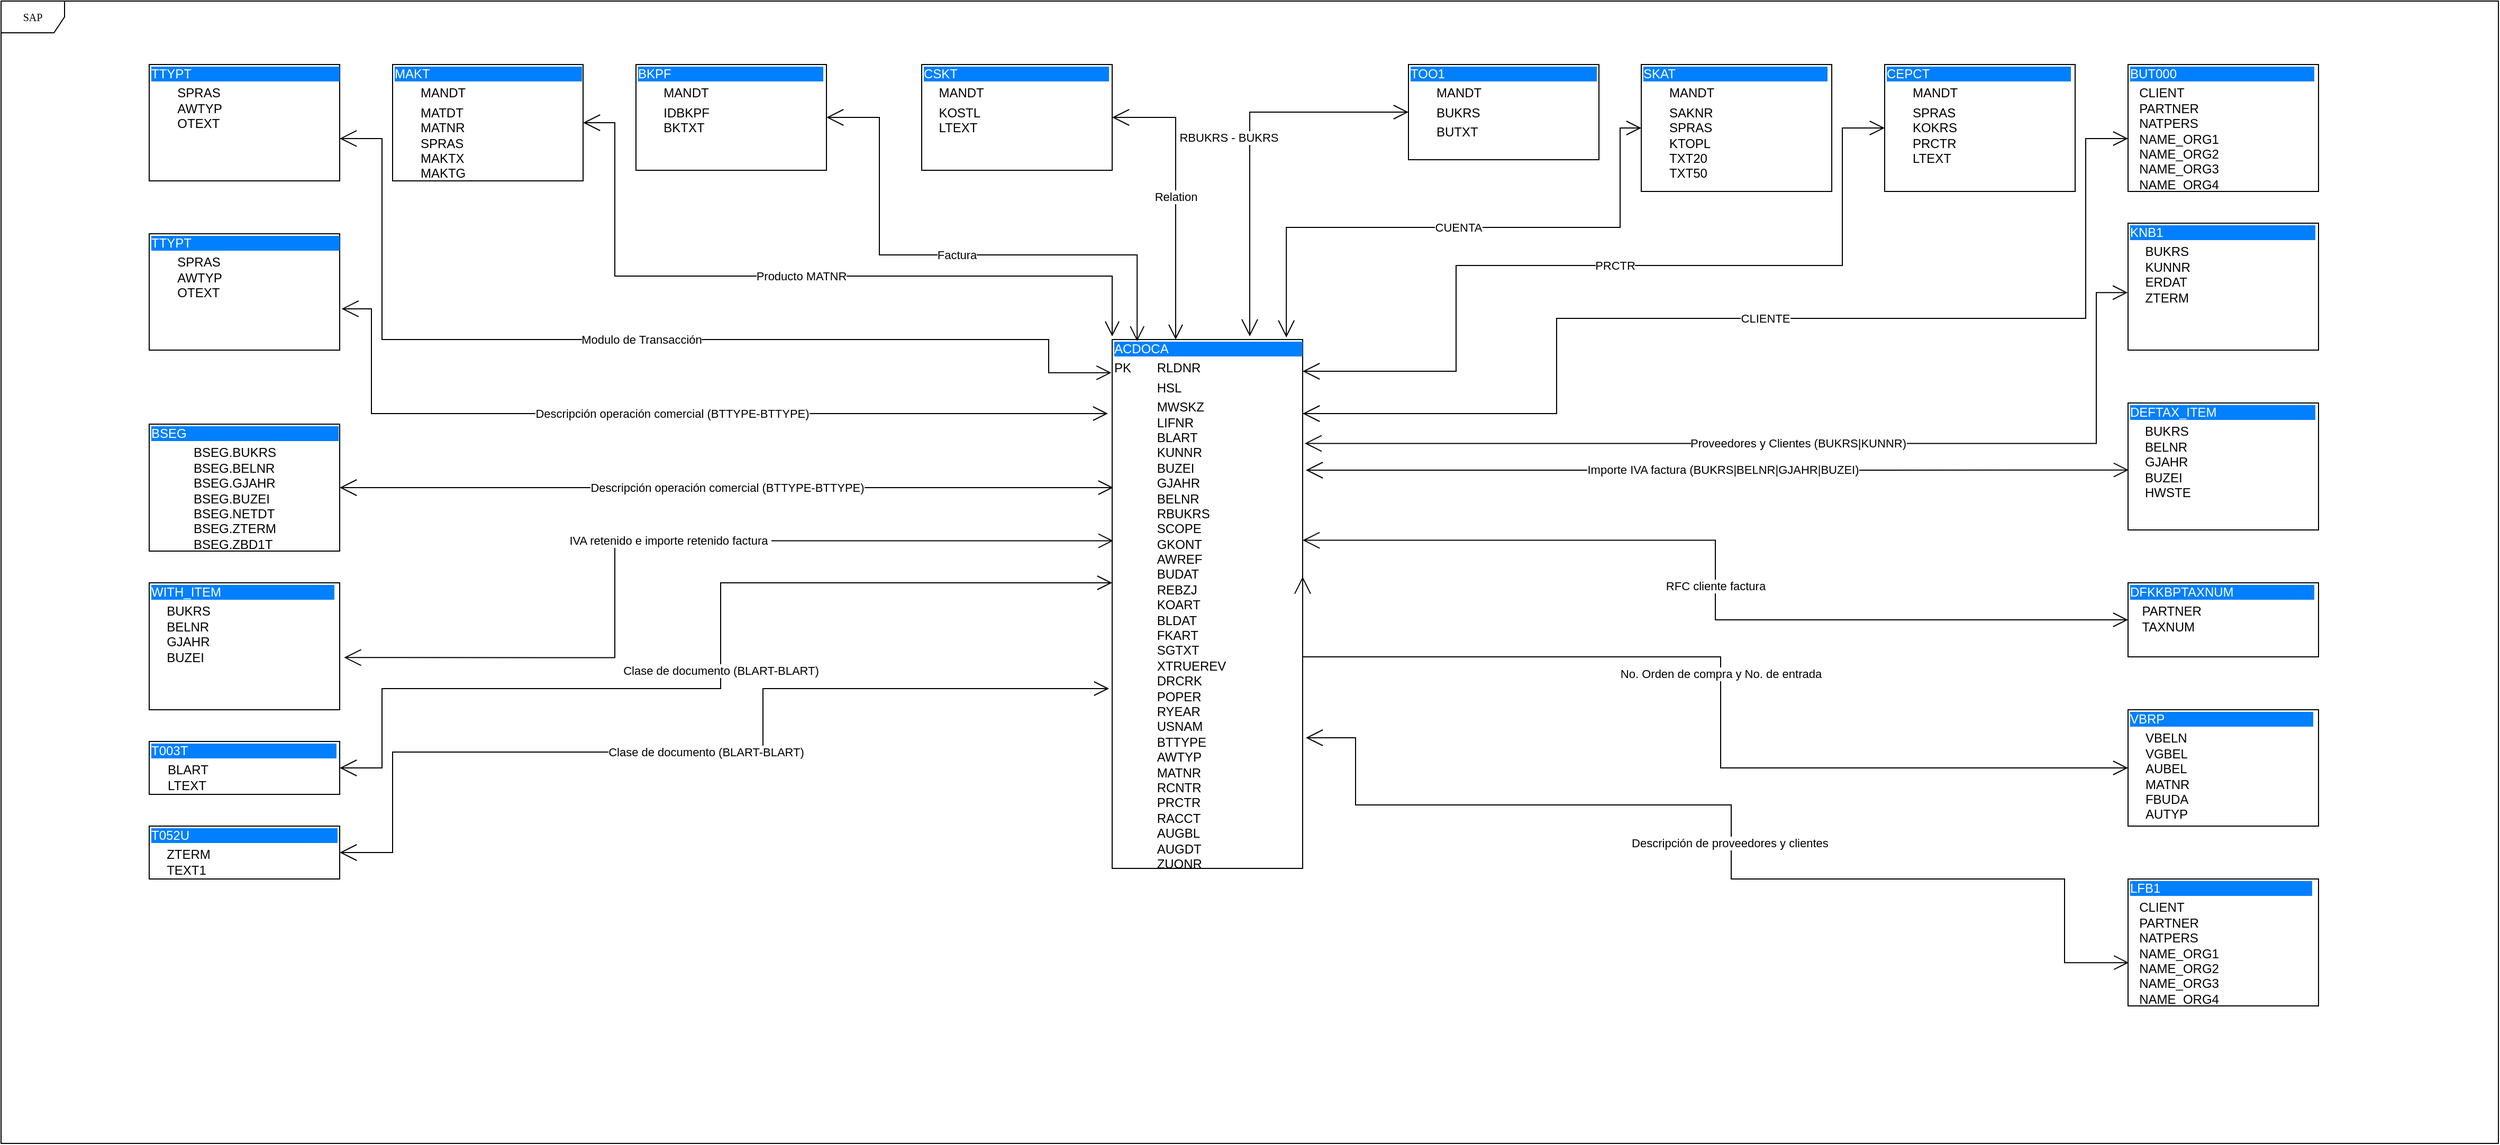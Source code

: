 <mxfile version="20.5.3" type="github">
  <diagram name="DataModel" id="c4acf3e9-155e-7222-9cf6-157b1a14988f">
    <mxGraphModel dx="2075" dy="1559" grid="1" gridSize="10" guides="1" tooltips="1" connect="1" arrows="1" fold="1" page="1" pageScale="1" pageWidth="850" pageHeight="1100" background="none" math="0" shadow="0">
      <root>
        <mxCell id="0" />
        <mxCell id="1" parent="0" />
        <mxCell id="17acba5748e5396b-1" value="SAP" style="shape=umlFrame;whiteSpace=wrap;html=1;rounded=0;shadow=0;comic=0;labelBackgroundColor=none;strokeWidth=1;fontFamily=Verdana;fontSize=10;align=center;" parent="1" vertex="1">
          <mxGeometry x="-200" y="-10" width="2360" height="1080" as="geometry" />
        </mxCell>
        <mxCell id="70_RNMiI3BBhmXLgI5Te-1" value="&lt;div style=&quot;box-sizing: border-box; width: 100%; background-image: initial; background-position: initial; background-size: initial; background-repeat: initial; background-attachment: initial; background-origin: initial; background-clip: initial; padding: 2px;&quot;&gt;&lt;span style=&quot;background-color: rgb(0, 127, 255);&quot;&gt;&lt;font color=&quot;#ffffff&quot;&gt;ACDOCA&amp;nbsp;&lt;/font&gt; &amp;nbsp; &amp;nbsp; &amp;nbsp; &amp;nbsp; &amp;nbsp; &amp;nbsp; &amp;nbsp; &amp;nbsp; &amp;nbsp; &amp;nbsp; &amp;nbsp; &amp;nbsp; &amp;nbsp; &amp;nbsp; &amp;nbsp; &amp;nbsp; &amp;nbsp; &amp;nbsp;&amp;nbsp;&lt;/span&gt;&lt;/div&gt;&lt;table style=&quot;width:100%;font-size:1em;&quot; cellpadding=&quot;2&quot; cellspacing=&quot;0&quot;&gt;&lt;tbody&gt;&lt;tr&gt;&lt;td&gt;PK&lt;/td&gt;&lt;td&gt;RLDNR&lt;/td&gt;&lt;/tr&gt;&lt;tr&gt;&lt;td&gt;&lt;/td&gt;&lt;td&gt;HSL&lt;/td&gt;&lt;/tr&gt;&lt;tr&gt;&lt;td&gt;&lt;/td&gt;&lt;td&gt;MWSKZ&lt;br&gt;LIFNR&lt;br&gt;BLART&lt;br&gt;KUNNR&lt;br&gt;BUZEI&lt;br&gt;GJAHR&lt;br&gt;BELNR&lt;br&gt;RBUKRS&lt;br&gt;SCOPE&lt;br&gt;GKONT&lt;br&gt;AWREF&lt;br&gt;BUDAT&lt;br&gt;REBZJ&lt;br&gt;KOART&lt;br&gt;BLDAT&lt;br&gt;FKART&lt;br&gt;SGTXT&lt;br&gt;XTRUEREV&lt;br&gt;DRCRK&lt;br&gt;POPER&lt;br&gt;RYEAR&lt;br&gt;USNAM&lt;br&gt;BTTYPE&lt;br&gt;AWTYP&lt;br&gt;MATNR&lt;br&gt;RCNTR&lt;br&gt;PRCTR&lt;br&gt;RACCT&lt;br&gt;AUGBL&lt;br&gt;AUGDT&lt;br&gt;ZUONR&lt;br&gt;&lt;br&gt;&lt;br&gt;&lt;/td&gt;&lt;/tr&gt;&lt;/tbody&gt;&lt;/table&gt;" style="verticalAlign=top;align=left;overflow=fill;html=1;perimeterSpacing=3;glass=0;imageAspect=1;noLabel=0;backgroundOutline=0;" parent="1" vertex="1">
          <mxGeometry x="850" y="310" width="180" height="500" as="geometry" />
        </mxCell>
        <mxCell id="lS6jVRLg9FXB_DxY2pdo-7" value="&lt;div style=&quot;box-sizing: border-box; width: 100%; background-image: initial; background-position: initial; background-size: initial; background-repeat: initial; background-attachment: initial; background-origin: initial; background-clip: initial; padding: 2px;&quot;&gt;&lt;font style=&quot;background-color: rgb(0, 127, 255);&quot; color=&quot;#ffffff&quot;&gt;TOO1&amp;nbsp; &amp;nbsp; &amp;nbsp; &amp;nbsp; &amp;nbsp; &amp;nbsp; &amp;nbsp; &amp;nbsp; &amp;nbsp; &amp;nbsp; &amp;nbsp; &amp;nbsp; &amp;nbsp; &amp;nbsp; &amp;nbsp; &amp;nbsp; &amp;nbsp; &amp;nbsp; &amp;nbsp; &amp;nbsp; &amp;nbsp; &amp;nbsp;&lt;/font&gt;&lt;/div&gt;&lt;table style=&quot;width:100%;font-size:1em;&quot; cellpadding=&quot;2&quot; cellspacing=&quot;0&quot;&gt;&lt;tbody&gt;&lt;tr&gt;&lt;td&gt;&lt;br&gt;&lt;/td&gt;&lt;td&gt;MANDT&lt;/td&gt;&lt;/tr&gt;&lt;tr&gt;&lt;td&gt;&lt;span style=&quot;white-space: pre;&quot;&gt; &lt;/span&gt;&lt;br&gt;&lt;/td&gt;&lt;td&gt;BUKRS&lt;/td&gt;&lt;/tr&gt;&lt;tr&gt;&lt;td&gt;&lt;/td&gt;&lt;td&gt;BUTXT&lt;/td&gt;&lt;/tr&gt;&lt;/tbody&gt;&lt;/table&gt;" style="verticalAlign=top;align=left;overflow=fill;html=1;" parent="1" vertex="1">
          <mxGeometry x="1130" y="50" width="180" height="90" as="geometry" />
        </mxCell>
        <mxCell id="lS6jVRLg9FXB_DxY2pdo-9" value="RBUKRS - BUKRS" style="endArrow=open;html=1;endSize=12;startArrow=open;startSize=14;startFill=0;edgeStyle=orthogonalEdgeStyle;rounded=0;entryX=0;entryY=0.5;entryDx=0;entryDy=0;" parent="1" target="lS6jVRLg9FXB_DxY2pdo-7" edge="1" source="70_RNMiI3BBhmXLgI5Te-1">
          <mxGeometry x="0.04" y="20" relative="1" as="geometry">
            <mxPoint x="1000" y="270" as="sourcePoint" />
            <mxPoint x="1160" y="270" as="targetPoint" />
            <Array as="points">
              <mxPoint x="980" y="95" />
            </Array>
            <mxPoint as="offset" />
          </mxGeometry>
        </mxCell>
        <mxCell id="2_QPEHUpGbX-dK58taye-1" value="&lt;div style=&quot;box-sizing: border-box; width: 100%; background-image: initial; background-position: initial; background-size: initial; background-repeat: initial; background-attachment: initial; background-origin: initial; background-clip: initial; padding: 2px;&quot;&gt;&lt;font style=&quot;background-color: rgb(0, 127, 255);&quot; color=&quot;#ffffff&quot;&gt;SKAT&amp;nbsp; &amp;nbsp; &amp;nbsp; &amp;nbsp; &amp;nbsp; &amp;nbsp; &amp;nbsp; &amp;nbsp; &amp;nbsp; &amp;nbsp; &amp;nbsp; &amp;nbsp; &amp;nbsp; &amp;nbsp; &amp;nbsp; &amp;nbsp; &amp;nbsp; &amp;nbsp; &amp;nbsp; &amp;nbsp; &amp;nbsp; &amp;nbsp;&lt;/font&gt;&lt;/div&gt;&lt;table style=&quot;width:100%;font-size:1em;&quot; cellpadding=&quot;2&quot; cellspacing=&quot;0&quot;&gt;&lt;tbody&gt;&lt;tr&gt;&lt;td&gt;&lt;br&gt;&lt;/td&gt;&lt;td&gt;MANDT&lt;/td&gt;&lt;/tr&gt;&lt;tr&gt;&lt;td&gt;&lt;span style=&quot;white-space: pre;&quot;&gt; &lt;/span&gt;&lt;br&gt;&lt;/td&gt;&lt;td&gt;SAKNR&lt;br&gt;SPRAS&lt;br&gt;KTOPL&lt;br&gt;TXT20&lt;br&gt;TXT50&lt;/td&gt;&lt;/tr&gt;&lt;tr&gt;&lt;td&gt;&lt;/td&gt;&lt;td&gt;&lt;br&gt;&lt;/td&gt;&lt;/tr&gt;&lt;/tbody&gt;&lt;/table&gt;" style="verticalAlign=top;align=left;overflow=fill;html=1;" vertex="1" parent="1">
          <mxGeometry x="1350" y="50" width="180" height="120" as="geometry" />
        </mxCell>
        <mxCell id="2_QPEHUpGbX-dK58taye-3" value="CUENTA" style="endArrow=open;html=1;endSize=12;startArrow=open;startSize=14;startFill=0;edgeStyle=orthogonalEdgeStyle;rounded=0;entryX=0;entryY=0.5;entryDx=0;entryDy=0;exitX=0.901;exitY=0.002;exitDx=0;exitDy=0;exitPerimeter=0;" edge="1" parent="1" source="70_RNMiI3BBhmXLgI5Te-1" target="2_QPEHUpGbX-dK58taye-1">
          <mxGeometry relative="1" as="geometry">
            <mxPoint x="1000" y="325" as="sourcePoint" />
            <mxPoint x="1270" y="250" as="targetPoint" />
            <Array as="points">
              <mxPoint x="1015" y="204" />
              <mxPoint x="1330" y="204" />
              <mxPoint x="1330" y="110" />
            </Array>
          </mxGeometry>
        </mxCell>
        <mxCell id="2_QPEHUpGbX-dK58taye-5" value="&lt;div style=&quot;box-sizing: border-box; width: 100%; background-image: initial; background-position: initial; background-size: initial; background-repeat: initial; background-attachment: initial; background-origin: initial; background-clip: initial; padding: 2px;&quot;&gt;&lt;font style=&quot;background-color: rgb(0, 127, 255);&quot; color=&quot;#ffffff&quot;&gt;CEPCT&amp;nbsp; &amp;nbsp; &amp;nbsp; &amp;nbsp; &amp;nbsp; &amp;nbsp; &amp;nbsp; &amp;nbsp; &amp;nbsp; &amp;nbsp; &amp;nbsp; &amp;nbsp; &amp;nbsp; &amp;nbsp; &amp;nbsp; &amp;nbsp; &amp;nbsp; &amp;nbsp; &amp;nbsp; &amp;nbsp;&amp;nbsp;&lt;/font&gt;&lt;/div&gt;&lt;table style=&quot;width:100%;font-size:1em;&quot; cellpadding=&quot;2&quot; cellspacing=&quot;0&quot;&gt;&lt;tbody&gt;&lt;tr&gt;&lt;td&gt;&lt;br&gt;&lt;/td&gt;&lt;td&gt;MANDT&lt;/td&gt;&lt;/tr&gt;&lt;tr&gt;&lt;td&gt;&lt;span style=&quot;white-space: pre;&quot;&gt; &lt;/span&gt;&lt;br&gt;&lt;/td&gt;&lt;td&gt;SPRAS&lt;br&gt;KOKRS&lt;br&gt;PRCTR&lt;br&gt;LTEXT&lt;br&gt;&lt;br&gt;&lt;/td&gt;&lt;/tr&gt;&lt;/tbody&gt;&lt;/table&gt;" style="verticalAlign=top;align=left;overflow=fill;html=1;" vertex="1" parent="1">
          <mxGeometry x="1580" y="50" width="180" height="120" as="geometry" />
        </mxCell>
        <mxCell id="2_QPEHUpGbX-dK58taye-7" value="PRCTR" style="endArrow=open;html=1;endSize=12;startArrow=open;startSize=14;startFill=0;edgeStyle=orthogonalEdgeStyle;rounded=0;entryX=0;entryY=0.5;entryDx=0;entryDy=0;" edge="1" parent="1" target="2_QPEHUpGbX-dK58taye-5">
          <mxGeometry x="0.013" relative="1" as="geometry">
            <mxPoint x="1030" y="340" as="sourcePoint" />
            <mxPoint x="1360" y="140" as="targetPoint" />
            <Array as="points">
              <mxPoint x="1175" y="340" />
              <mxPoint x="1175" y="240" />
              <mxPoint x="1540" y="240" />
              <mxPoint x="1540" y="110" />
            </Array>
            <mxPoint as="offset" />
          </mxGeometry>
        </mxCell>
        <mxCell id="2_QPEHUpGbX-dK58taye-8" value="&lt;div style=&quot;box-sizing: border-box; width: 100%; background-image: initial; background-position: initial; background-size: initial; background-repeat: initial; background-attachment: initial; background-origin: initial; background-clip: initial; padding: 2px;&quot;&gt;&lt;font style=&quot;background-color: rgb(0, 127, 255);&quot; color=&quot;#ffffff&quot;&gt;CSKT&amp;nbsp; &amp;nbsp; &amp;nbsp; &amp;nbsp; &amp;nbsp; &amp;nbsp; &amp;nbsp; &amp;nbsp; &amp;nbsp; &amp;nbsp; &amp;nbsp; &amp;nbsp; &amp;nbsp; &amp;nbsp; &amp;nbsp; &amp;nbsp; &amp;nbsp; &amp;nbsp; &amp;nbsp; &amp;nbsp; &amp;nbsp; &amp;nbsp;&lt;/font&gt;&lt;/div&gt;&lt;table style=&quot;width:100%;font-size:1em;&quot; cellpadding=&quot;2&quot; cellspacing=&quot;0&quot;&gt;&lt;tbody&gt;&lt;tr&gt;&lt;td&gt;&lt;br&gt;&lt;/td&gt;&lt;td&gt;MANDT&lt;/td&gt;&lt;/tr&gt;&lt;tr&gt;&lt;td&gt;&lt;span style=&quot;&quot;&gt; &lt;/span&gt;&lt;br&gt;&lt;/td&gt;&lt;td&gt;KOSTL&lt;br&gt;LTEXT&lt;/td&gt;&lt;/tr&gt;&lt;tr&gt;&lt;td&gt;&lt;/td&gt;&lt;td&gt;&lt;br&gt;&lt;/td&gt;&lt;/tr&gt;&lt;/tbody&gt;&lt;/table&gt;" style="verticalAlign=top;align=left;overflow=fill;html=1;" vertex="1" parent="1">
          <mxGeometry x="670" y="50" width="180" height="100" as="geometry" />
        </mxCell>
        <mxCell id="2_QPEHUpGbX-dK58taye-9" value="&lt;div style=&quot;box-sizing: border-box; width: 100%; background-image: initial; background-position: initial; background-size: initial; background-repeat: initial; background-attachment: initial; background-origin: initial; background-clip: initial; padding: 2px;&quot;&gt;&lt;font style=&quot;background-color: rgb(0, 127, 255);&quot; color=&quot;#ffffff&quot;&gt;BKPF&amp;nbsp; &amp;nbsp; &amp;nbsp; &amp;nbsp; &amp;nbsp; &amp;nbsp; &amp;nbsp; &amp;nbsp; &amp;nbsp; &amp;nbsp; &amp;nbsp; &amp;nbsp; &amp;nbsp; &amp;nbsp; &amp;nbsp; &amp;nbsp; &amp;nbsp; &amp;nbsp; &amp;nbsp; &amp;nbsp; &amp;nbsp; &amp;nbsp;&lt;/font&gt;&lt;/div&gt;&lt;table style=&quot;width:100%;font-size:1em;&quot; cellpadding=&quot;2&quot; cellspacing=&quot;0&quot;&gt;&lt;tbody&gt;&lt;tr&gt;&lt;td&gt;&lt;br&gt;&lt;/td&gt;&lt;td&gt;MANDT&lt;/td&gt;&lt;/tr&gt;&lt;tr&gt;&lt;td&gt;&lt;span style=&quot;white-space: pre;&quot;&gt; &lt;/span&gt;&lt;br&gt;&lt;/td&gt;&lt;td&gt;IDBKPF&lt;br&gt;BKTXT&lt;br&gt;&lt;br&gt;&lt;/td&gt;&lt;/tr&gt;&lt;/tbody&gt;&lt;/table&gt;" style="verticalAlign=top;align=left;overflow=fill;html=1;" vertex="1" parent="1">
          <mxGeometry x="400" y="50" width="180" height="100" as="geometry" />
        </mxCell>
        <mxCell id="2_QPEHUpGbX-dK58taye-10" value="&lt;div style=&quot;box-sizing: border-box; width: 100%; background-image: initial; background-position: initial; background-size: initial; background-repeat: initial; background-attachment: initial; background-origin: initial; background-clip: initial; padding: 2px;&quot;&gt;&lt;font style=&quot;background-color: rgb(0, 127, 255);&quot; color=&quot;#ffffff&quot;&gt;MAKT&amp;nbsp; &amp;nbsp; &amp;nbsp; &amp;nbsp; &amp;nbsp; &amp;nbsp; &amp;nbsp; &amp;nbsp; &amp;nbsp; &amp;nbsp; &amp;nbsp; &amp;nbsp; &amp;nbsp; &amp;nbsp; &amp;nbsp; &amp;nbsp; &amp;nbsp; &amp;nbsp; &amp;nbsp; &amp;nbsp; &amp;nbsp; &amp;nbsp;&lt;/font&gt;&lt;/div&gt;&lt;table style=&quot;width:100%;font-size:1em;&quot; cellpadding=&quot;2&quot; cellspacing=&quot;0&quot;&gt;&lt;tbody&gt;&lt;tr&gt;&lt;td&gt;&lt;br&gt;&lt;/td&gt;&lt;td&gt;MANDT&lt;/td&gt;&lt;/tr&gt;&lt;tr&gt;&lt;td&gt;&lt;span style=&quot;white-space: pre;&quot;&gt; &lt;/span&gt;&lt;br&gt;&lt;/td&gt;&lt;td&gt;MATDT&lt;br&gt;MATNR&lt;br&gt;SPRAS&lt;br&gt;MAKTX&lt;br&gt;MAKTG&lt;br&gt;&lt;br&gt;&lt;/td&gt;&lt;/tr&gt;&lt;/tbody&gt;&lt;/table&gt;" style="verticalAlign=top;align=left;overflow=fill;html=1;" vertex="1" parent="1">
          <mxGeometry x="170" y="50" width="180" height="110" as="geometry" />
        </mxCell>
        <mxCell id="2_QPEHUpGbX-dK58taye-15" value="Relation" style="endArrow=open;html=1;endSize=12;startArrow=open;startSize=14;startFill=0;edgeStyle=orthogonalEdgeStyle;rounded=0;labelBackgroundColor=default;strokeColor=default;fontFamily=Helvetica;fontSize=11;fontColor=default;shape=connector;exitX=1;exitY=0.5;exitDx=0;exitDy=0;" edge="1" parent="1" source="2_QPEHUpGbX-dK58taye-8">
          <mxGeometry relative="1" as="geometry">
            <mxPoint x="690" y="170" as="sourcePoint" />
            <mxPoint x="910" y="310" as="targetPoint" />
            <Array as="points">
              <mxPoint x="910" y="100" />
              <mxPoint x="910" y="307" />
            </Array>
          </mxGeometry>
        </mxCell>
        <mxCell id="2_QPEHUpGbX-dK58taye-17" value="" style="edgeLabel;resizable=0;html=1;align=right;verticalAlign=top;strokeColor=default;fontFamily=Helvetica;fontSize=11;fontColor=default;fillColor=default;" connectable="0" vertex="1" parent="2_QPEHUpGbX-dK58taye-15">
          <mxGeometry x="1" relative="1" as="geometry" />
        </mxCell>
        <mxCell id="2_QPEHUpGbX-dK58taye-18" value="Factura" style="endArrow=open;html=1;endSize=12;startArrow=open;startSize=14;startFill=0;edgeStyle=orthogonalEdgeStyle;rounded=0;labelBackgroundColor=default;strokeColor=default;fontFamily=Helvetica;fontSize=11;fontColor=default;shape=connector;exitX=1;exitY=0.5;exitDx=0;exitDy=0;entryX=0.143;entryY=0.009;entryDx=0;entryDy=0;entryPerimeter=0;" edge="1" parent="1" source="2_QPEHUpGbX-dK58taye-9" target="70_RNMiI3BBhmXLgI5Te-1">
          <mxGeometry relative="1" as="geometry">
            <mxPoint x="860" y="110" as="sourcePoint" />
            <mxPoint x="920" y="320" as="targetPoint" />
            <Array as="points">
              <mxPoint x="630" y="100" />
              <mxPoint x="630" y="230" />
              <mxPoint x="874" y="230" />
            </Array>
          </mxGeometry>
        </mxCell>
        <mxCell id="2_QPEHUpGbX-dK58taye-19" value="" style="edgeLabel;resizable=0;html=1;align=right;verticalAlign=top;strokeColor=default;fontFamily=Helvetica;fontSize=11;fontColor=default;fillColor=default;" connectable="0" vertex="1" parent="2_QPEHUpGbX-dK58taye-18">
          <mxGeometry x="1" relative="1" as="geometry" />
        </mxCell>
        <mxCell id="2_QPEHUpGbX-dK58taye-20" value="Producto MATNR" style="endArrow=open;html=1;endSize=12;startArrow=open;startSize=14;startFill=0;edgeStyle=orthogonalEdgeStyle;rounded=0;labelBackgroundColor=default;strokeColor=default;fontFamily=Helvetica;fontSize=11;fontColor=default;shape=connector;exitX=1;exitY=0.5;exitDx=0;exitDy=0;" edge="1" parent="1" source="2_QPEHUpGbX-dK58taye-10" target="70_RNMiI3BBhmXLgI5Te-1">
          <mxGeometry relative="1" as="geometry">
            <mxPoint x="590" y="110" as="sourcePoint" />
            <mxPoint x="883.598" y="321.554" as="targetPoint" />
            <Array as="points">
              <mxPoint x="380" y="105" />
              <mxPoint x="380" y="250" />
              <mxPoint x="850" y="250" />
            </Array>
          </mxGeometry>
        </mxCell>
        <mxCell id="2_QPEHUpGbX-dK58taye-21" value="" style="edgeLabel;resizable=0;html=1;align=right;verticalAlign=top;strokeColor=default;fontFamily=Helvetica;fontSize=11;fontColor=default;fillColor=default;" connectable="0" vertex="1" parent="2_QPEHUpGbX-dK58taye-20">
          <mxGeometry x="1" relative="1" as="geometry" />
        </mxCell>
        <mxCell id="2_QPEHUpGbX-dK58taye-22" value="&lt;div style=&quot;box-sizing: border-box; width: 100%; background-image: initial; background-position: initial; background-size: initial; background-repeat: initial; background-attachment: initial; background-origin: initial; background-clip: initial; padding: 2px;&quot;&gt;&lt;font style=&quot;background-color: rgb(0, 127, 255);&quot; color=&quot;#ffffff&quot;&gt;TTYPT&amp;nbsp; &amp;nbsp; &amp;nbsp; &amp;nbsp; &amp;nbsp; &amp;nbsp; &amp;nbsp; &amp;nbsp; &amp;nbsp; &amp;nbsp; &amp;nbsp; &amp;nbsp; &amp;nbsp; &amp;nbsp; &amp;nbsp; &amp;nbsp; &amp;nbsp; &amp;nbsp; &amp;nbsp; &amp;nbsp; &amp;nbsp; &amp;nbsp;&lt;/font&gt;&lt;/div&gt;&lt;table style=&quot;width:100%;font-size:1em;&quot; cellpadding=&quot;2&quot; cellspacing=&quot;0&quot;&gt;&lt;tbody&gt;&lt;tr&gt;&lt;td&gt;&lt;br&gt;&lt;/td&gt;&lt;td&gt;SPRAS&lt;br&gt;AWTYP&lt;br&gt;OTEXT&lt;/td&gt;&lt;/tr&gt;&lt;tr&gt;&lt;td&gt;&lt;span style=&quot;white-space: pre;&quot;&gt; &lt;/span&gt;&lt;br&gt;&lt;/td&gt;&lt;td&gt;&lt;br&gt;&lt;/td&gt;&lt;/tr&gt;&lt;/tbody&gt;&lt;/table&gt;" style="verticalAlign=top;align=left;overflow=fill;html=1;" vertex="1" parent="1">
          <mxGeometry x="-60" y="50" width="180" height="110" as="geometry" />
        </mxCell>
        <mxCell id="2_QPEHUpGbX-dK58taye-23" value="Modulo de Transacción" style="endArrow=open;html=1;endSize=12;startArrow=open;startSize=14;startFill=0;edgeStyle=orthogonalEdgeStyle;rounded=0;labelBackgroundColor=default;strokeColor=default;fontFamily=Helvetica;fontSize=11;fontColor=default;shape=connector;exitX=1;exitY=0.636;exitDx=0;exitDy=0;exitPerimeter=0;entryX=0.012;entryY=0.068;entryDx=0;entryDy=0;entryPerimeter=0;" edge="1" parent="1" source="2_QPEHUpGbX-dK58taye-22" target="70_RNMiI3BBhmXLgI5Te-1">
          <mxGeometry relative="1" as="geometry">
            <mxPoint x="360" y="115" as="sourcePoint" />
            <mxPoint x="860.091" y="317" as="targetPoint" />
            <Array as="points">
              <mxPoint x="160" y="120" />
              <mxPoint x="160" y="310" />
              <mxPoint x="790" y="310" />
              <mxPoint x="790" y="341" />
            </Array>
          </mxGeometry>
        </mxCell>
        <mxCell id="2_QPEHUpGbX-dK58taye-24" value="" style="edgeLabel;resizable=0;html=1;align=right;verticalAlign=top;strokeColor=default;fontFamily=Helvetica;fontSize=11;fontColor=default;fillColor=default;" connectable="0" vertex="1" parent="2_QPEHUpGbX-dK58taye-23">
          <mxGeometry x="1" relative="1" as="geometry" />
        </mxCell>
        <mxCell id="2_QPEHUpGbX-dK58taye-25" value="&lt;div style=&quot;box-sizing: border-box; width: 100%; background-image: initial; background-position: initial; background-size: initial; background-repeat: initial; background-attachment: initial; background-origin: initial; background-clip: initial; padding: 2px;&quot;&gt;&lt;font style=&quot;background-color: rgb(0, 127, 255);&quot; color=&quot;#ffffff&quot;&gt;BUT000&amp;nbsp; &amp;nbsp; &amp;nbsp; &amp;nbsp; &amp;nbsp; &amp;nbsp; &amp;nbsp; &amp;nbsp; &amp;nbsp; &amp;nbsp; &amp;nbsp; &amp;nbsp; &amp;nbsp; &amp;nbsp; &amp;nbsp; &amp;nbsp; &amp;nbsp; &amp;nbsp; &amp;nbsp; &amp;nbsp;&lt;/font&gt;&lt;/div&gt;&lt;table style=&quot;width:100%;font-size:1em;&quot; cellpadding=&quot;2&quot; cellspacing=&quot;0&quot;&gt;&lt;tbody&gt;&lt;tr&gt;&lt;td&gt;&lt;br&gt;&lt;/td&gt;&lt;td&gt;CLIENT&lt;br&gt;PARTNER&lt;br&gt;NATPERS&lt;br&gt;NAME_ORG1&lt;br&gt;NAME_ORG2&lt;br&gt;NAME_ORG3&lt;br&gt;NAME_ORG4&lt;/td&gt;&lt;/tr&gt;&lt;tr&gt;&lt;td&gt;&lt;/td&gt;&lt;td&gt;&lt;br&gt;&lt;br&gt;&lt;/td&gt;&lt;/tr&gt;&lt;/tbody&gt;&lt;/table&gt;" style="verticalAlign=top;align=left;overflow=fill;html=1;" vertex="1" parent="1">
          <mxGeometry x="1810" y="50" width="180" height="120" as="geometry" />
        </mxCell>
        <mxCell id="2_QPEHUpGbX-dK58taye-26" value="CLIENTE" style="endArrow=open;html=1;endSize=12;startArrow=open;startSize=14;startFill=0;edgeStyle=orthogonalEdgeStyle;rounded=0;" edge="1" parent="1" target="2_QPEHUpGbX-dK58taye-25">
          <mxGeometry x="0.013" relative="1" as="geometry">
            <mxPoint x="1030" y="380" as="sourcePoint" />
            <mxPoint x="1590" y="120" as="targetPoint" />
            <Array as="points">
              <mxPoint x="1270" y="380" />
              <mxPoint x="1270" y="290" />
              <mxPoint x="1770" y="290" />
              <mxPoint x="1770" y="120" />
            </Array>
            <mxPoint as="offset" />
          </mxGeometry>
        </mxCell>
        <mxCell id="2_QPEHUpGbX-dK58taye-27" value="&lt;div style=&quot;box-sizing: border-box; width: 100%; background-image: initial; background-position: initial; background-size: initial; background-repeat: initial; background-attachment: initial; background-origin: initial; background-clip: initial; padding: 2px;&quot;&gt;&lt;font style=&quot;background-color: rgb(0, 127, 255);&quot; color=&quot;#ffffff&quot;&gt;TTYPT&amp;nbsp; &amp;nbsp; &amp;nbsp; &amp;nbsp; &amp;nbsp; &amp;nbsp; &amp;nbsp; &amp;nbsp; &amp;nbsp; &amp;nbsp; &amp;nbsp; &amp;nbsp; &amp;nbsp; &amp;nbsp; &amp;nbsp; &amp;nbsp; &amp;nbsp; &amp;nbsp; &amp;nbsp; &amp;nbsp; &amp;nbsp; &amp;nbsp;&lt;/font&gt;&lt;/div&gt;&lt;table style=&quot;width:100%;font-size:1em;&quot; cellpadding=&quot;2&quot; cellspacing=&quot;0&quot;&gt;&lt;tbody&gt;&lt;tr&gt;&lt;td&gt;&lt;br&gt;&lt;/td&gt;&lt;td&gt;SPRAS&lt;br&gt;AWTYP&lt;br&gt;OTEXT&lt;/td&gt;&lt;/tr&gt;&lt;tr&gt;&lt;td&gt;&lt;span style=&quot;white-space: pre;&quot;&gt; &lt;/span&gt;&lt;br&gt;&lt;/td&gt;&lt;td&gt;&lt;br&gt;&lt;/td&gt;&lt;/tr&gt;&lt;/tbody&gt;&lt;/table&gt;" style="verticalAlign=top;align=left;overflow=fill;html=1;" vertex="1" parent="1">
          <mxGeometry x="-60" y="210" width="180" height="110" as="geometry" />
        </mxCell>
        <mxCell id="2_QPEHUpGbX-dK58taye-28" value="Descripción operación comercial (BTTYPE-BTTYPE)" style="endArrow=open;html=1;endSize=12;startArrow=open;startSize=14;startFill=0;edgeStyle=orthogonalEdgeStyle;rounded=0;labelBackgroundColor=default;strokeColor=default;fontFamily=Helvetica;fontSize=11;fontColor=default;shape=connector;exitX=1.01;exitY=0.645;exitDx=0;exitDy=0;exitPerimeter=0;" edge="1" parent="1" source="2_QPEHUpGbX-dK58taye-27">
          <mxGeometry relative="1" as="geometry">
            <mxPoint x="130" y="129.96" as="sourcePoint" />
            <mxPoint x="846" y="380" as="targetPoint" />
            <Array as="points">
              <mxPoint x="150" y="281" />
              <mxPoint x="150" y="380" />
              <mxPoint x="846" y="380" />
            </Array>
          </mxGeometry>
        </mxCell>
        <mxCell id="2_QPEHUpGbX-dK58taye-29" value="" style="edgeLabel;resizable=0;html=1;align=right;verticalAlign=top;strokeColor=default;fontFamily=Helvetica;fontSize=11;fontColor=default;fillColor=default;" connectable="0" vertex="1" parent="2_QPEHUpGbX-dK58taye-28">
          <mxGeometry x="1" relative="1" as="geometry" />
        </mxCell>
        <mxCell id="2_QPEHUpGbX-dK58taye-30" value="&lt;div style=&quot;box-sizing: border-box; width: 100%; background-image: initial; background-position: initial; background-size: initial; background-repeat: initial; background-attachment: initial; background-origin: initial; background-clip: initial; padding: 2px;&quot;&gt;&lt;font style=&quot;background-color: rgb(0, 127, 255);&quot; color=&quot;#ffffff&quot;&gt;KNB1&amp;nbsp; &amp;nbsp; &amp;nbsp; &amp;nbsp; &amp;nbsp; &amp;nbsp; &amp;nbsp; &amp;nbsp; &amp;nbsp; &amp;nbsp; &amp;nbsp; &amp;nbsp; &amp;nbsp; &amp;nbsp; &amp;nbsp; &amp;nbsp; &amp;nbsp; &amp;nbsp; &amp;nbsp; &amp;nbsp; &amp;nbsp; &amp;nbsp;&lt;/font&gt;&lt;/div&gt;&lt;table style=&quot;width:100%;font-size:1em;&quot; cellpadding=&quot;2&quot; cellspacing=&quot;0&quot;&gt;&lt;tbody&gt;&lt;tr&gt;&lt;td&gt;&lt;br&gt;&lt;/td&gt;&lt;td&gt;BUKRS&lt;br&gt;KUNNR&lt;br&gt;ERDAT&lt;br&gt;ZTERM&lt;br&gt;&lt;br&gt;&lt;/td&gt;&lt;/tr&gt;&lt;tr&gt;&lt;td&gt;&lt;/td&gt;&lt;td&gt;&lt;br&gt;&lt;br&gt;&lt;/td&gt;&lt;/tr&gt;&lt;/tbody&gt;&lt;/table&gt;" style="verticalAlign=top;align=left;overflow=fill;html=1;" vertex="1" parent="1">
          <mxGeometry x="1810" y="200" width="180" height="120" as="geometry" />
        </mxCell>
        <mxCell id="2_QPEHUpGbX-dK58taye-31" value="Proveedores y Clientes (BUKRS|KUNNR)" style="endArrow=open;html=1;endSize=12;startArrow=open;startSize=14;startFill=0;edgeStyle=orthogonalEdgeStyle;rounded=0;exitX=0.994;exitY=0.2;exitDx=0;exitDy=0;exitPerimeter=0;entryX=-0.002;entryY=0.547;entryDx=0;entryDy=0;entryPerimeter=0;" edge="1" parent="1" source="70_RNMiI3BBhmXLgI5Te-1" target="2_QPEHUpGbX-dK58taye-30">
          <mxGeometry x="0.013" relative="1" as="geometry">
            <mxPoint x="1040" y="390" as="sourcePoint" />
            <mxPoint x="1820" y="130" as="targetPoint" />
            <Array as="points">
              <mxPoint x="1780" y="408" />
              <mxPoint x="1780" y="266" />
            </Array>
            <mxPoint as="offset" />
          </mxGeometry>
        </mxCell>
        <mxCell id="2_QPEHUpGbX-dK58taye-32" value="&lt;div style=&quot;box-sizing: border-box; width: 100%; background-image: initial; background-position: initial; background-size: initial; background-repeat: initial; background-attachment: initial; background-origin: initial; background-clip: initial; padding: 2px;&quot;&gt;&lt;font style=&quot;background-color: rgb(0, 127, 255);&quot; color=&quot;#ffffff&quot;&gt;BSEG&amp;nbsp; &amp;nbsp; &amp;nbsp; &amp;nbsp; &amp;nbsp; &amp;nbsp; &amp;nbsp; &amp;nbsp; &amp;nbsp; &amp;nbsp; &amp;nbsp; &amp;nbsp; &amp;nbsp; &amp;nbsp; &amp;nbsp; &amp;nbsp; &amp;nbsp; &amp;nbsp; &amp;nbsp; &amp;nbsp; &amp;nbsp; &amp;nbsp;&lt;/font&gt;&lt;/div&gt;&lt;table style=&quot;width:100%;font-size:1em;&quot; cellpadding=&quot;2&quot; cellspacing=&quot;0&quot;&gt;&lt;tbody&gt;&lt;tr&gt;&lt;td&gt;&lt;blockquote style=&quot;margin: 0 0 0 40px; border: none; padding: 0px;&quot;&gt;BSEG.BUKRS&lt;br&gt;BSEG.BELNR&lt;br&gt;BSEG.GJAHR&lt;br&gt;BSEG.BUZEI&lt;br&gt;BSEG.NETDT&lt;br&gt;BSEG.ZTERM&lt;br&gt;BSEG.ZBD1T&lt;/blockquote&gt;&lt;blockquote style=&quot;margin: 0px 0px 0px 40px; border: none; padding: 0px;&quot;&gt;&lt;/blockquote&gt;&lt;blockquote style=&quot;margin: 0px 0px 0px 40px; border: none; padding: 0px;&quot;&gt;&lt;/blockquote&gt;&lt;blockquote style=&quot;margin: 0px 0px 0px 40px; border: none; padding: 0px;&quot;&gt;&lt;/blockquote&gt;&lt;blockquote style=&quot;margin: 0px 0px 0px 40px; border: none; padding: 0px;&quot;&gt;&lt;/blockquote&gt;&lt;blockquote style=&quot;margin: 0px 0px 0px 40px; border: none; padding: 0px;&quot;&gt;&lt;/blockquote&gt;&lt;blockquote style=&quot;margin: 0px 0px 0px 40px; border: none; padding: 0px;&quot;&gt;&lt;/blockquote&gt;&lt;blockquote style=&quot;margin: 0px 0px 0px 40px; border: none; padding: 0px;&quot;&gt;&lt;/blockquote&gt;&lt;blockquote style=&quot;margin: 0px 0px 0px 40px; border: none; padding: 0px;&quot;&gt;&lt;/blockquote&gt;&lt;blockquote style=&quot;margin: 0px 0px 0px 40px; border: none; padding: 0px;&quot;&gt;&lt;/blockquote&gt;&lt;/td&gt;&lt;td&gt;&lt;br&gt;&lt;/td&gt;&lt;/tr&gt;&lt;tr&gt;&lt;td&gt;&lt;span style=&quot;&quot;&gt; &lt;/span&gt;&lt;br&gt;&lt;/td&gt;&lt;td&gt;&lt;br&gt;&lt;/td&gt;&lt;/tr&gt;&lt;/tbody&gt;&lt;/table&gt;" style="verticalAlign=top;align=left;overflow=fill;html=1;" vertex="1" parent="1">
          <mxGeometry x="-60" y="390" width="180" height="120" as="geometry" />
        </mxCell>
        <mxCell id="2_QPEHUpGbX-dK58taye-33" value="Descripción operación comercial (BTTYPE-BTTYPE)" style="endArrow=open;html=1;endSize=12;startArrow=open;startSize=14;startFill=0;edgeStyle=orthogonalEdgeStyle;rounded=0;labelBackgroundColor=default;strokeColor=default;fontFamily=Helvetica;fontSize=11;fontColor=default;shape=connector;exitX=1;exitY=0.5;exitDx=0;exitDy=0;" edge="1" parent="1" source="2_QPEHUpGbX-dK58taye-32">
          <mxGeometry relative="1" as="geometry">
            <mxPoint x="120" y="490" as="sourcePoint" />
            <mxPoint x="851" y="450" as="targetPoint" />
            <Array as="points">
              <mxPoint x="851" y="450" />
            </Array>
          </mxGeometry>
        </mxCell>
        <mxCell id="2_QPEHUpGbX-dK58taye-34" value="" style="edgeLabel;resizable=0;html=1;align=right;verticalAlign=top;strokeColor=default;fontFamily=Helvetica;fontSize=11;fontColor=default;fillColor=default;" connectable="0" vertex="1" parent="2_QPEHUpGbX-dK58taye-33">
          <mxGeometry x="1" relative="1" as="geometry" />
        </mxCell>
        <mxCell id="2_QPEHUpGbX-dK58taye-36" value="&lt;div style=&quot;box-sizing: border-box; width: 100%; background-image: initial; background-position: initial; background-size: initial; background-repeat: initial; background-attachment: initial; background-origin: initial; background-clip: initial; padding: 2px;&quot;&gt;&lt;font style=&quot;background-color: rgb(0, 127, 255);&quot; color=&quot;#ffffff&quot;&gt;DEFTAX_ITEM&amp;nbsp; &amp;nbsp; &amp;nbsp; &amp;nbsp; &amp;nbsp; &amp;nbsp; &amp;nbsp; &amp;nbsp; &amp;nbsp; &amp;nbsp; &amp;nbsp; &amp;nbsp; &amp;nbsp; &amp;nbsp;&amp;nbsp;&lt;/font&gt;&lt;/div&gt;&lt;table style=&quot;width:100%;font-size:1em;&quot; cellpadding=&quot;2&quot; cellspacing=&quot;0&quot;&gt;&lt;tbody&gt;&lt;tr&gt;&lt;td&gt;&lt;br&gt;&lt;/td&gt;&lt;td&gt;BUKRS&lt;br&gt;BELNR&lt;br&gt;GJAHR&lt;br&gt;BUZEI&lt;br&gt;HWSTE&lt;br&gt;&lt;br&gt;&lt;/td&gt;&lt;/tr&gt;&lt;tr&gt;&lt;td&gt;&lt;/td&gt;&lt;td&gt;&lt;br&gt;&lt;br&gt;&lt;/td&gt;&lt;/tr&gt;&lt;/tbody&gt;&lt;/table&gt;" style="verticalAlign=top;align=left;overflow=fill;html=1;" vertex="1" parent="1">
          <mxGeometry x="1810" y="370" width="180" height="120" as="geometry" />
        </mxCell>
        <mxCell id="2_QPEHUpGbX-dK58taye-37" value="Importe IVA factura (BUKRS|BELNR|GJAHR|BUZEI)" style="endArrow=open;html=1;endSize=12;startArrow=open;startSize=14;startFill=0;edgeStyle=orthogonalEdgeStyle;rounded=0;exitX=1;exitY=0.25;exitDx=0;exitDy=0;entryX=0.003;entryY=0.528;entryDx=0;entryDy=0;entryPerimeter=0;" edge="1" parent="1" source="70_RNMiI3BBhmXLgI5Te-1" target="2_QPEHUpGbX-dK58taye-36">
          <mxGeometry x="0.013" relative="1" as="geometry">
            <mxPoint x="1041.884" y="418.2" as="sourcePoint" />
            <mxPoint x="1819.64" y="275.64" as="targetPoint" />
            <Array as="points" />
            <mxPoint as="offset" />
          </mxGeometry>
        </mxCell>
        <mxCell id="2_QPEHUpGbX-dK58taye-38" value="&lt;div style=&quot;box-sizing: border-box; width: 100%; background-image: initial; background-position: initial; background-size: initial; background-repeat: initial; background-attachment: initial; background-origin: initial; background-clip: initial; padding: 2px;&quot;&gt;&lt;font style=&quot;background-color: rgb(0, 127, 255);&quot; color=&quot;#ffffff&quot;&gt;WITH_ITEM&amp;nbsp; &amp;nbsp; &amp;nbsp; &amp;nbsp; &amp;nbsp; &amp;nbsp; &amp;nbsp; &amp;nbsp; &amp;nbsp; &amp;nbsp; &amp;nbsp; &amp;nbsp; &amp;nbsp; &amp;nbsp; &amp;nbsp; &amp;nbsp;&amp;nbsp;&lt;/font&gt;&lt;/div&gt;&lt;table style=&quot;width:100%;font-size:1em;&quot; cellpadding=&quot;2&quot; cellspacing=&quot;0&quot;&gt;&lt;tbody&gt;&lt;tr&gt;&lt;td&gt;&lt;br&gt;&lt;/td&gt;&lt;td&gt;BUKRS&lt;br&gt;BELNR&lt;br&gt;GJAHR&lt;br&gt;BUZEI&lt;br&gt;&lt;br&gt;&lt;/td&gt;&lt;/tr&gt;&lt;tr&gt;&lt;td&gt;&lt;/td&gt;&lt;td&gt;&lt;br&gt;&lt;br&gt;&lt;/td&gt;&lt;/tr&gt;&lt;/tbody&gt;&lt;/table&gt;" style="verticalAlign=top;align=left;overflow=fill;html=1;" vertex="1" parent="1">
          <mxGeometry x="-60" y="540" width="180" height="120" as="geometry" />
        </mxCell>
        <mxCell id="2_QPEHUpGbX-dK58taye-39" value="IVA retenido e importe retenido factura&amp;nbsp;" style="endArrow=open;html=1;endSize=12;startArrow=open;startSize=14;startFill=0;edgeStyle=orthogonalEdgeStyle;rounded=0;labelBackgroundColor=default;strokeColor=default;fontFamily=Helvetica;fontSize=11;fontColor=default;shape=connector;exitX=1.023;exitY=0.589;exitDx=0;exitDy=0;exitPerimeter=0;entryX=0.022;entryY=0.382;entryDx=0;entryDy=0;entryPerimeter=0;" edge="1" parent="1" source="2_QPEHUpGbX-dK58taye-38" target="70_RNMiI3BBhmXLgI5Te-1">
          <mxGeometry relative="1" as="geometry">
            <mxPoint x="130.0" y="460" as="sourcePoint" />
            <mxPoint x="861" y="460" as="targetPoint" />
            <Array as="points">
              <mxPoint x="380" y="611" />
              <mxPoint x="380" y="500" />
            </Array>
          </mxGeometry>
        </mxCell>
        <mxCell id="2_QPEHUpGbX-dK58taye-40" value="" style="edgeLabel;resizable=0;html=1;align=right;verticalAlign=top;strokeColor=default;fontFamily=Helvetica;fontSize=11;fontColor=default;fillColor=default;" connectable="0" vertex="1" parent="2_QPEHUpGbX-dK58taye-39">
          <mxGeometry x="1" relative="1" as="geometry" />
        </mxCell>
        <mxCell id="2_QPEHUpGbX-dK58taye-41" value="&lt;div style=&quot;box-sizing: border-box; width: 100%; background-image: initial; background-position: initial; background-size: initial; background-repeat: initial; background-attachment: initial; background-origin: initial; background-clip: initial; padding: 2px;&quot;&gt;&lt;font style=&quot;background-color: rgb(0, 127, 255);&quot; color=&quot;#ffffff&quot;&gt;DFKKBPTAXNUM&amp;nbsp; &amp;nbsp; &amp;nbsp; &amp;nbsp; &amp;nbsp; &amp;nbsp; &amp;nbsp; &amp;nbsp; &amp;nbsp; &amp;nbsp; &amp;nbsp; &amp;nbsp;&lt;/font&gt;&lt;/div&gt;&lt;table style=&quot;width:100%;font-size:1em;&quot; cellpadding=&quot;2&quot; cellspacing=&quot;0&quot;&gt;&lt;tbody&gt;&lt;tr&gt;&lt;td&gt;&lt;br&gt;&lt;/td&gt;&lt;td&gt;PARTNER&lt;br&gt;TAXNUM&lt;br&gt;&lt;br&gt;&lt;/td&gt;&lt;/tr&gt;&lt;tr&gt;&lt;td&gt;&lt;/td&gt;&lt;td&gt;&lt;br&gt;&lt;br&gt;&lt;/td&gt;&lt;/tr&gt;&lt;/tbody&gt;&lt;/table&gt;" style="verticalAlign=top;align=left;overflow=fill;html=1;" vertex="1" parent="1">
          <mxGeometry x="1810" y="540" width="180" height="70" as="geometry" />
        </mxCell>
        <mxCell id="2_QPEHUpGbX-dK58taye-42" value="RFC cliente factura" style="endArrow=open;html=1;endSize=12;startArrow=open;startSize=14;startFill=0;edgeStyle=orthogonalEdgeStyle;rounded=0;exitX=0.984;exitY=0.381;exitDx=0;exitDy=0;exitPerimeter=0;" edge="1" parent="1" source="70_RNMiI3BBhmXLgI5Te-1" target="2_QPEHUpGbX-dK58taye-41">
          <mxGeometry x="0.013" relative="1" as="geometry">
            <mxPoint x="1043.0" y="443.5" as="sourcePoint" />
            <mxPoint x="1820.54" y="443.36" as="targetPoint" />
            <Array as="points" />
            <mxPoint as="offset" />
          </mxGeometry>
        </mxCell>
        <mxCell id="2_QPEHUpGbX-dK58taye-43" value="&lt;div style=&quot;box-sizing: border-box; width: 100%; background-image: initial; background-position: initial; background-size: initial; background-repeat: initial; background-attachment: initial; background-origin: initial; background-clip: initial; padding: 2px;&quot;&gt;&lt;font style=&quot;background-color: rgb(0, 127, 255);&quot; color=&quot;#ffffff&quot;&gt;T003T&amp;nbsp; &amp;nbsp; &amp;nbsp; &amp;nbsp; &amp;nbsp; &amp;nbsp; &amp;nbsp; &amp;nbsp; &amp;nbsp; &amp;nbsp; &amp;nbsp; &amp;nbsp; &amp;nbsp; &amp;nbsp; &amp;nbsp; &amp;nbsp; &amp;nbsp; &amp;nbsp; &amp;nbsp; &amp;nbsp; &amp;nbsp;&amp;nbsp;&lt;/font&gt;&lt;/div&gt;&lt;table style=&quot;width:100%;font-size:1em;&quot; cellpadding=&quot;2&quot; cellspacing=&quot;0&quot;&gt;&lt;tbody&gt;&lt;tr&gt;&lt;td&gt;&lt;br&gt;&lt;/td&gt;&lt;td&gt;BLART&lt;br&gt;LTEXT&lt;br&gt;&lt;br&gt;&lt;/td&gt;&lt;/tr&gt;&lt;tr&gt;&lt;td&gt;&lt;/td&gt;&lt;td&gt;&lt;br&gt;&lt;br&gt;&lt;/td&gt;&lt;/tr&gt;&lt;/tbody&gt;&lt;/table&gt;" style="verticalAlign=top;align=left;overflow=fill;html=1;" vertex="1" parent="1">
          <mxGeometry x="-60" y="690" width="180" height="50" as="geometry" />
        </mxCell>
        <mxCell id="2_QPEHUpGbX-dK58taye-44" value="Clase de documento (BLART-BLART)" style="endArrow=open;html=1;endSize=12;startArrow=open;startSize=14;startFill=0;edgeStyle=orthogonalEdgeStyle;rounded=0;labelBackgroundColor=default;strokeColor=default;fontFamily=Helvetica;fontSize=11;fontColor=default;shape=connector;exitX=1;exitY=0.5;exitDx=0;exitDy=0;" edge="1" parent="1" source="2_QPEHUpGbX-dK58taye-43">
          <mxGeometry relative="1" as="geometry">
            <mxPoint x="134.14" y="620.68" as="sourcePoint" />
            <mxPoint x="850" y="540" as="targetPoint" />
            <Array as="points">
              <mxPoint x="160" y="715" />
              <mxPoint x="160" y="640" />
              <mxPoint x="480" y="640" />
              <mxPoint x="480" y="540" />
              <mxPoint x="849" y="540" />
            </Array>
          </mxGeometry>
        </mxCell>
        <mxCell id="2_QPEHUpGbX-dK58taye-45" value="" style="edgeLabel;resizable=0;html=1;align=right;verticalAlign=top;strokeColor=default;fontFamily=Helvetica;fontSize=11;fontColor=default;fillColor=default;" connectable="0" vertex="1" parent="2_QPEHUpGbX-dK58taye-44">
          <mxGeometry x="1" relative="1" as="geometry" />
        </mxCell>
        <mxCell id="2_QPEHUpGbX-dK58taye-46" value="&lt;div style=&quot;box-sizing: border-box; width: 100%; background-image: initial; background-position: initial; background-size: initial; background-repeat: initial; background-attachment: initial; background-origin: initial; background-clip: initial; padding: 2px;&quot;&gt;&lt;font style=&quot;background-color: rgb(0, 127, 255);&quot; color=&quot;#ffffff&quot;&gt;T052U&amp;nbsp; &amp;nbsp; &amp;nbsp; &amp;nbsp; &amp;nbsp; &amp;nbsp; &amp;nbsp; &amp;nbsp; &amp;nbsp; &amp;nbsp; &amp;nbsp; &amp;nbsp; &amp;nbsp; &amp;nbsp; &amp;nbsp; &amp;nbsp; &amp;nbsp; &amp;nbsp; &amp;nbsp; &amp;nbsp; &amp;nbsp;&amp;nbsp;&lt;/font&gt;&lt;/div&gt;&lt;table style=&quot;width:100%;font-size:1em;&quot; cellpadding=&quot;2&quot; cellspacing=&quot;0&quot;&gt;&lt;tbody&gt;&lt;tr&gt;&lt;td&gt;&lt;br&gt;&lt;/td&gt;&lt;td&gt;ZTERM&lt;br&gt;TEXT1&lt;br&gt;&lt;br&gt;&lt;/td&gt;&lt;/tr&gt;&lt;tr&gt;&lt;td&gt;&lt;/td&gt;&lt;td&gt;&lt;br&gt;&lt;br&gt;&lt;/td&gt;&lt;/tr&gt;&lt;/tbody&gt;&lt;/table&gt;" style="verticalAlign=top;align=left;overflow=fill;html=1;" vertex="1" parent="1">
          <mxGeometry x="-60" y="770" width="180" height="50" as="geometry" />
        </mxCell>
        <mxCell id="2_QPEHUpGbX-dK58taye-47" value="Clase de documento (BLART-BLART)" style="endArrow=open;html=1;endSize=12;startArrow=open;startSize=14;startFill=0;edgeStyle=orthogonalEdgeStyle;rounded=0;labelBackgroundColor=default;strokeColor=default;fontFamily=Helvetica;fontSize=11;fontColor=default;shape=connector;exitX=1;exitY=0.5;exitDx=0;exitDy=0;" edge="1" parent="1" source="2_QPEHUpGbX-dK58taye-46" target="70_RNMiI3BBhmXLgI5Te-1">
          <mxGeometry relative="1" as="geometry">
            <mxPoint x="130" y="725" as="sourcePoint" />
            <mxPoint x="860.0" y="550" as="targetPoint" />
            <Array as="points">
              <mxPoint x="170" y="795" />
              <mxPoint x="170" y="700" />
              <mxPoint x="520" y="700" />
              <mxPoint x="520" y="640" />
            </Array>
          </mxGeometry>
        </mxCell>
        <mxCell id="2_QPEHUpGbX-dK58taye-48" value="" style="edgeLabel;resizable=0;html=1;align=right;verticalAlign=top;strokeColor=default;fontFamily=Helvetica;fontSize=11;fontColor=default;fillColor=default;" connectable="0" vertex="1" parent="2_QPEHUpGbX-dK58taye-47">
          <mxGeometry x="1" relative="1" as="geometry" />
        </mxCell>
        <mxCell id="2_QPEHUpGbX-dK58taye-49" value="&lt;div style=&quot;box-sizing: border-box; width: 100%; background-image: initial; background-position: initial; background-size: initial; background-repeat: initial; background-attachment: initial; background-origin: initial; background-clip: initial; padding: 2px;&quot;&gt;&lt;font style=&quot;background-color: rgb(0, 127, 255);&quot; color=&quot;#ffffff&quot;&gt;VBRP&amp;nbsp; &amp;nbsp; &amp;nbsp; &amp;nbsp; &amp;nbsp; &amp;nbsp; &amp;nbsp; &amp;nbsp; &amp;nbsp; &amp;nbsp; &amp;nbsp; &amp;nbsp; &amp;nbsp; &amp;nbsp; &amp;nbsp; &amp;nbsp; &amp;nbsp; &amp;nbsp; &amp;nbsp; &amp;nbsp; &amp;nbsp;&amp;nbsp;&lt;/font&gt;&lt;/div&gt;&lt;table style=&quot;width:100%;font-size:1em;&quot; cellpadding=&quot;2&quot; cellspacing=&quot;0&quot;&gt;&lt;tbody&gt;&lt;tr&gt;&lt;td&gt;&lt;br&gt;&lt;/td&gt;&lt;td&gt;VBELN&lt;br&gt;VGBEL&lt;br&gt;AUBEL&lt;br&gt;MATNR&lt;br&gt;FBUDA&lt;br&gt;AUTYP&lt;br&gt;&lt;br&gt;&lt;/td&gt;&lt;/tr&gt;&lt;tr&gt;&lt;td&gt;&lt;/td&gt;&lt;td&gt;&lt;br&gt;&lt;br&gt;&lt;/td&gt;&lt;/tr&gt;&lt;/tbody&gt;&lt;/table&gt;" style="verticalAlign=top;align=left;overflow=fill;html=1;" vertex="1" parent="1">
          <mxGeometry x="1810" y="660" width="180" height="110" as="geometry" />
        </mxCell>
        <mxCell id="2_QPEHUpGbX-dK58taye-50" value="No. Orden de compra y No. de entrada" style="endArrow=open;html=1;endSize=12;startArrow=open;startSize=14;startFill=0;edgeStyle=orthogonalEdgeStyle;rounded=0;exitX=0.984;exitY=0.449;exitDx=0;exitDy=0;exitPerimeter=0;entryX=0;entryY=0.5;entryDx=0;entryDy=0;" edge="1" parent="1" source="70_RNMiI3BBhmXLgI5Te-1" target="2_QPEHUpGbX-dK58taye-49">
          <mxGeometry x="0.013" relative="1" as="geometry">
            <mxPoint x="1040.024" y="509.786" as="sourcePoint" />
            <mxPoint x="1820" y="585" as="targetPoint" />
            <Array as="points">
              <mxPoint x="1030" y="610" />
              <mxPoint x="1425" y="610" />
              <mxPoint x="1425" y="715" />
            </Array>
            <mxPoint as="offset" />
          </mxGeometry>
        </mxCell>
        <mxCell id="2_QPEHUpGbX-dK58taye-51" value="&lt;div style=&quot;box-sizing: border-box; width: 100%; background-image: initial; background-position: initial; background-size: initial; background-repeat: initial; background-attachment: initial; background-origin: initial; background-clip: initial; padding: 2px;&quot;&gt;&lt;font style=&quot;background-color: rgb(0, 127, 255);&quot; color=&quot;#ffffff&quot;&gt;LFB1&amp;nbsp; &amp;nbsp; &amp;nbsp; &amp;nbsp; &amp;nbsp; &amp;nbsp; &amp;nbsp; &amp;nbsp; &amp;nbsp; &amp;nbsp; &amp;nbsp; &amp;nbsp; &amp;nbsp; &amp;nbsp; &amp;nbsp; &amp;nbsp; &amp;nbsp; &amp;nbsp; &amp;nbsp; &amp;nbsp; &amp;nbsp; &amp;nbsp;&lt;/font&gt;&lt;/div&gt;&lt;table style=&quot;width:100%;font-size:1em;&quot; cellpadding=&quot;2&quot; cellspacing=&quot;0&quot;&gt;&lt;tbody&gt;&lt;tr&gt;&lt;td&gt;&lt;br&gt;&lt;/td&gt;&lt;td&gt;CLIENT&lt;br&gt;PARTNER&lt;br&gt;NATPERS&lt;br&gt;NAME_ORG1&lt;br&gt;NAME_ORG2&lt;br&gt;NAME_ORG3&lt;br&gt;NAME_ORG4&lt;br&gt;&lt;/td&gt;&lt;/tr&gt;&lt;tr&gt;&lt;td&gt;&lt;/td&gt;&lt;td&gt;&lt;br&gt;&lt;br&gt;&lt;/td&gt;&lt;/tr&gt;&lt;/tbody&gt;&lt;/table&gt;" style="verticalAlign=top;align=left;overflow=fill;html=1;" vertex="1" parent="1">
          <mxGeometry x="1810" y="820" width="180" height="120" as="geometry" />
        </mxCell>
        <mxCell id="2_QPEHUpGbX-dK58taye-52" value="Descripción de proveedores y clientes&amp;nbsp;" style="endArrow=open;html=1;endSize=12;startArrow=open;startSize=14;startFill=0;edgeStyle=orthogonalEdgeStyle;rounded=0;exitX=1;exitY=0.75;exitDx=0;exitDy=0;entryX=0.004;entryY=0.659;entryDx=0;entryDy=0;entryPerimeter=0;" edge="1" parent="1" source="70_RNMiI3BBhmXLgI5Te-1" target="2_QPEHUpGbX-dK58taye-51">
          <mxGeometry x="0.013" relative="1" as="geometry">
            <mxPoint x="1040.024" y="544.194" as="sourcePoint" />
            <mxPoint x="1820" y="725" as="targetPoint" />
            <Array as="points">
              <mxPoint x="1080" y="687" />
              <mxPoint x="1080" y="750" />
              <mxPoint x="1435" y="750" />
              <mxPoint x="1435" y="820" />
              <mxPoint x="1750" y="820" />
              <mxPoint x="1750" y="899" />
            </Array>
            <mxPoint as="offset" />
          </mxGeometry>
        </mxCell>
      </root>
    </mxGraphModel>
  </diagram>
</mxfile>
